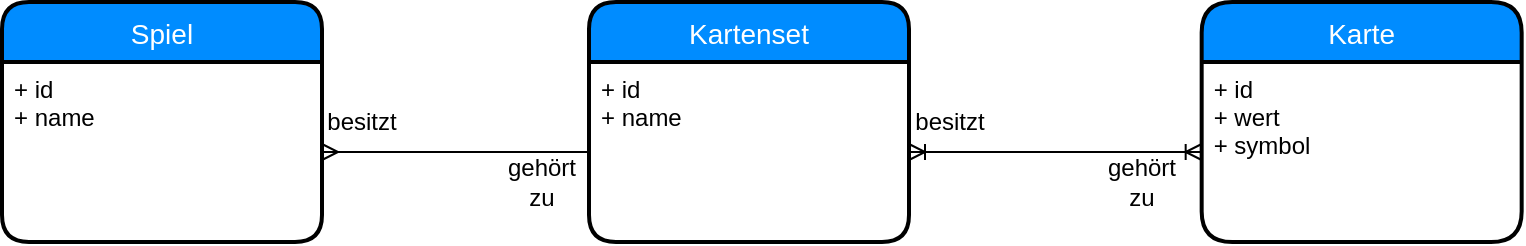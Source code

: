 <mxfile version="10.6.5" type="device"><diagram id="4M2P-oErlmGiCbpeSPf1" name="Page-1"><mxGraphModel dx="1640" dy="841" grid="1" gridSize="10" guides="1" tooltips="1" connect="1" arrows="1" fold="1" page="1" pageScale="1" pageWidth="827" pageHeight="1169" math="0" shadow="0"><root><mxCell id="0"/><mxCell id="1" parent="0"/><mxCell id="NPh-FLSJEAy46beo-snH-1" value="Spiel" style="swimlane;childLayout=stackLayout;horizontal=1;startSize=30;horizontalStack=0;fillColor=#008cff;fontColor=#FFFFFF;rounded=1;fontSize=14;fontStyle=0;strokeWidth=2;resizeParent=0;resizeLast=1;shadow=0;dashed=0;align=center;" vertex="1" parent="1"><mxGeometry x="40" y="200" width="160" height="120" as="geometry"/></mxCell><mxCell id="NPh-FLSJEAy46beo-snH-2" value="+ id&#10;+ name&#10;" style="align=left;strokeColor=none;fillColor=none;spacingLeft=4;fontSize=12;verticalAlign=top;resizable=0;rotatable=0;part=1;" vertex="1" parent="NPh-FLSJEAy46beo-snH-1"><mxGeometry y="30" width="160" height="90" as="geometry"/></mxCell><mxCell id="NPh-FLSJEAy46beo-snH-9" value="" style="edgeStyle=entityRelationEdgeStyle;fontSize=12;html=1;endArrow=none;exitX=1;exitY=0.5;exitDx=0;exitDy=0;startArrow=ERmany;startFill=0;endFill=0;entryX=0;entryY=0.5;entryDx=0;entryDy=0;" edge="1" parent="1" source="NPh-FLSJEAy46beo-snH-2" target="NPh-FLSJEAy46beo-snH-4"><mxGeometry width="100" height="100" relative="1" as="geometry"><mxPoint x="332" y="275" as="sourcePoint"/><mxPoint x="300" y="280" as="targetPoint"/></mxGeometry></mxCell><mxCell id="NPh-FLSJEAy46beo-snH-3" value="Kartenset" style="swimlane;childLayout=stackLayout;horizontal=1;startSize=30;horizontalStack=0;fillColor=#008cff;fontColor=#FFFFFF;rounded=1;fontSize=14;fontStyle=0;strokeWidth=2;resizeParent=0;resizeLast=1;shadow=0;dashed=0;align=center;" vertex="1" parent="1"><mxGeometry x="333.5" y="200" width="160" height="120" as="geometry"/></mxCell><mxCell id="NPh-FLSJEAy46beo-snH-4" value="+ id&#10;+ name&#10;" style="align=left;strokeColor=none;fillColor=none;spacingLeft=4;fontSize=12;verticalAlign=top;resizable=0;rotatable=0;part=1;" vertex="1" parent="NPh-FLSJEAy46beo-snH-3"><mxGeometry y="30" width="160" height="90" as="geometry"/></mxCell><mxCell id="NPh-FLSJEAy46beo-snH-12" value="Karte" style="swimlane;childLayout=stackLayout;horizontal=1;startSize=30;horizontalStack=0;fillColor=#008cff;fontColor=#FFFFFF;rounded=1;fontSize=14;fontStyle=0;strokeWidth=2;resizeParent=0;resizeLast=1;shadow=0;dashed=0;align=center;arcSize=17;" vertex="1" parent="1"><mxGeometry x="639.833" y="200" width="160" height="120" as="geometry"/></mxCell><mxCell id="NPh-FLSJEAy46beo-snH-13" value="+ id&#10;+ wert&#10;+ symbol&#10;" style="align=left;strokeColor=none;fillColor=none;spacingLeft=4;fontSize=12;verticalAlign=top;resizable=0;rotatable=0;part=1;" vertex="1" parent="NPh-FLSJEAy46beo-snH-12"><mxGeometry y="30" width="160" height="90" as="geometry"/></mxCell><mxCell id="NPh-FLSJEAy46beo-snH-20" value="" style="edgeStyle=entityRelationEdgeStyle;fontSize=12;html=1;endArrow=ERoneToMany;startArrow=ERoneToMany;exitX=1;exitY=0.5;exitDx=0;exitDy=0;entryX=0;entryY=0.5;entryDx=0;entryDy=0;" edge="1" parent="1" source="NPh-FLSJEAy46beo-snH-4" target="NPh-FLSJEAy46beo-snH-13"><mxGeometry width="100" height="100" relative="1" as="geometry"><mxPoint x="60" y="440" as="sourcePoint"/><mxPoint x="160" y="340" as="targetPoint"/></mxGeometry></mxCell><mxCell id="NPh-FLSJEAy46beo-snH-21" value="besitzt" style="text;html=1;strokeColor=none;fillColor=none;align=center;verticalAlign=middle;whiteSpace=wrap;rounded=0;" vertex="1" parent="1"><mxGeometry x="200" y="250" width="40" height="20" as="geometry"/></mxCell><mxCell id="NPh-FLSJEAy46beo-snH-24" value="gehört&lt;br&gt;zu&lt;br&gt;" style="text;html=1;strokeColor=none;fillColor=none;align=center;verticalAlign=middle;whiteSpace=wrap;rounded=0;" vertex="1" parent="1"><mxGeometry x="290" y="280" width="40" height="20" as="geometry"/></mxCell><mxCell id="NPh-FLSJEAy46beo-snH-25" value="besitzt" style="text;html=1;strokeColor=none;fillColor=none;align=center;verticalAlign=middle;whiteSpace=wrap;rounded=0;" vertex="1" parent="1"><mxGeometry x="493.5" y="250" width="40" height="20" as="geometry"/></mxCell><mxCell id="NPh-FLSJEAy46beo-snH-26" value="gehört&lt;br&gt;zu&lt;br&gt;" style="text;html=1;strokeColor=none;fillColor=none;align=center;verticalAlign=middle;whiteSpace=wrap;rounded=0;" vertex="1" parent="1"><mxGeometry x="590" y="280" width="40" height="20" as="geometry"/></mxCell></root></mxGraphModel></diagram></mxfile>